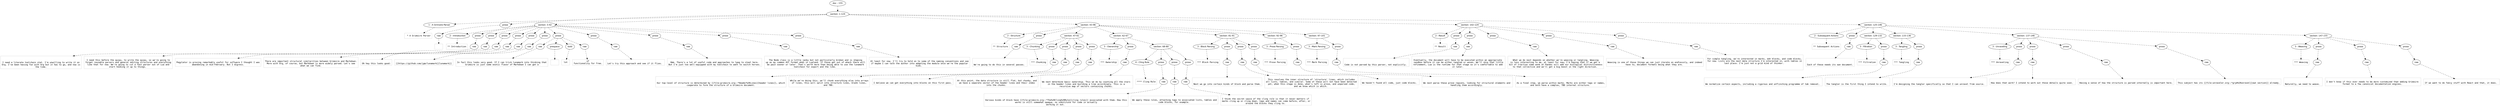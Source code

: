 digraph hierarchy {

node [fontname=Helvetica]
edge [style=dashed]

doc_0 [label="doc - 155"]


doc_0 -> { section_1}
{rank=same; section_1}

section_1 [label="section: 1-124"]


section_1 -> { header_2 prose_3 section_4 section_5 section_6 section_7}
{rank=same; header_2 prose_3 section_4 section_5 section_6 section_7}

header_2 [label="1 : A Grimoire Parser"]

prose_3 [label="prose"]

section_4 [label="section: 3-42"]

section_5 [label="section: 43-96"]

section_6 [label="section: 102-124"]

section_7 [label="section: 125-146"]


header_2 -> leaf_8
leaf_8  [color=Gray,shape=rectangle,fontname=Inconsolata,label=" * A Grimoire Parser"]
prose_3 -> { raw_9}
{rank=same; raw_9}

raw_9 [label="raw"]


raw_9 -> leaf_10
leaf_10  [color=Gray,shape=rectangle,fontname=Inconsolata,label="
"]
section_4 -> { header_11 prose_12 prose_13 prose_14 prose_15 prose_16 prose_17 prose_18 prose_19 prose_20 prose_21 prose_22}
{rank=same; header_11 prose_12 prose_13 prose_14 prose_15 prose_16 prose_17 prose_18 prose_19 prose_20 prose_21 prose_22}

header_11 [label="2 : Introduction"]

prose_12 [label="prose"]

prose_13 [label="prose"]

prose_14 [label="prose"]

prose_15 [label="prose"]

prose_16 [label="prose"]

prose_17 [label="prose"]

prose_18 [label="prose"]

prose_19 [label="prose"]

prose_20 [label="prose"]

prose_21 [label="prose"]

prose_22 [label="prose"]


header_11 -> leaf_23
leaf_23  [color=Gray,shape=rectangle,fontname=Inconsolata,label="** Introduction"]
prose_12 -> { raw_24}
{rank=same; raw_24}

raw_24 [label="raw"]


raw_24 -> leaf_25
leaf_25  [color=Gray,shape=rectangle,fontname=Inconsolata,label="

I need a literate toolchain stat. I'm unwilling to write it on
Org. I've been having fun with Org but it has to go, and now is
the time.
"]
prose_13 -> { raw_26}
{rank=same; raw_26}

raw_26 [label="raw"]


raw_26 -> leaf_27
leaf_27  [color=Gray,shape=rectangle,fontname=Inconsolata,label="
I need this before the quipu, to write the quipu, so we're going to
forget reusable parsers and general editing structures and everything
like that for now. We're going to cut a fast parser out of Lua and
start hooking it up to things. 
"]
prose_14 -> { raw_28}
{rank=same; raw_28}

raw_28 [label="raw"]


raw_28 -> leaf_29
leaf_29  [color=Gray,shape=rectangle,fontname=Inconsolata,label="
Pegylator is proving remarkably useful for software I thought I was
abandoning in mid-February. But I digress.
"]
prose_15 -> { raw_30}
{rank=same; raw_30}

raw_30 [label="raw"]


raw_30 -> leaf_31
leaf_31  [color=Gray,shape=rectangle,fontname=Inconsolata,label="
There are important structural similarities between Grimoire and Markdown.
More with Org, of course, but Markdown is more widely parsed. Let's see
what we can find.
"]
prose_16 -> { raw_32}
{rank=same; raw_32}

raw_32 [label="raw"]


raw_32 -> leaf_33
leaf_33  [color=Gray,shape=rectangle,fontname=Inconsolata,label="
Oh hey this looks good:
"]
prose_17 -> { raw_34}
{rank=same; raw_34}

raw_34 [label="raw"]


raw_34 -> leaf_35
leaf_35  [color=Gray,shape=rectangle,fontname=Inconsolata,label="
[[https://github.com/jgm/lunamark][lunamark]]
"]
prose_18 -> { raw_36 prespace_37 bold_38 raw_39}
{rank=same; raw_36 prespace_37 bold_38 raw_39}

raw_36 [label="raw"]

prespace_37 [label="prespace"]

bold_38 [label="bold"]

raw_39 [label="raw"]


raw_36 -> leaf_40
leaf_40  [color=Gray,shape=rectangle,fontname=Inconsolata,label="
In fact this looks very good. If I can trick lunamark into thinking that
Grimoire is just some exotic flavor of Markdown I can get a"]
prespace_37 -> leaf_41
leaf_41  [color=Gray,shape=rectangle,fontname=Inconsolata,label=" "]
bold_38 -> leaf_42
leaf_42  [color=Gray,shape=rectangle,fontname=Inconsolata,label="lot"]
raw_39 -> leaf_43
leaf_43  [color=Gray,shape=rectangle,fontname=Inconsolata,label=" of 
functionality for free.
"]
prose_19 -> { raw_44}
{rank=same; raw_44}

raw_44 [label="raw"]


raw_44 -> leaf_45
leaf_45  [color=Gray,shape=rectangle,fontname=Inconsolata,label="
Let's try this approach and see if it flies. 
"]
prose_20 -> { raw_46}
{rank=same; raw_46}

raw_46 [label="raw"]


raw_46 -> leaf_47
leaf_47  [color=Gray,shape=rectangle,fontname=Inconsolata,label="
Hmm. There's a lot of useful code and approaches to lpeg to steal here.
But I'm just too well-equipped with my toolchain to want to switch horses.
"]
prose_21 -> { raw_48}
{rank=same; raw_48}

raw_48 [label="raw"]


raw_48 -> leaf_49
leaf_49  [color=Gray,shape=rectangle,fontname=Inconsolata,label="
The Node class is a little janky but not particularly broken and is shaping
up as my common AST format when in Lualand. If those get out of whack there will
be pain sooner or later. That's worth more than being able to use the lunamark
toolchain for export and the like. 
"]
prose_22 -> { raw_50}
{rank=same; raw_50}

raw_50 [label="raw"]


raw_50 -> leaf_51
leaf_51  [color=Gray,shape=rectangle,fontname=Inconsolata,label="
At least for now. I'll try to hold on to some of the naming conventions and see
if maybe I can talk the author into adapting the module once we're the popular
kids. 
"]
section_5 -> { header_52 prose_53 section_54 section_55 section_56 section_57 section_58}
{rank=same; header_52 prose_53 section_54 section_55 section_56 section_57 section_58}

header_52 [label="2 : Structure"]

prose_53 [label="prose"]

section_54 [label="section: 47-61"]

section_55 [label="section: 62-67"]

section_56 [label="section: 81-91"]

section_57 [label="section: 92-96"]

section_58 [label="section: 97-101"]


header_52 -> leaf_59
leaf_59  [color=Gray,shape=rectangle,fontname=Inconsolata,label="** Structure"]
prose_53 -> { raw_60}
{rank=same; raw_60}

raw_60 [label="raw"]


raw_60 -> leaf_61
leaf_61  [color=Gray,shape=rectangle,fontname=Inconsolata,label="

We're going to do this in several passes. 
"]
section_54 -> { header_62 prose_63 prose_64 prose_65 prose_66}
{rank=same; header_62 prose_63 prose_64 prose_65 prose_66}

header_62 [label="3 : Chunking"]

prose_63 [label="prose"]

prose_64 [label="prose"]

prose_65 [label="prose"]

prose_66 [label="prose"]


header_62 -> leaf_67
leaf_67  [color=Gray,shape=rectangle,fontname=Inconsolata,label="*** Chunking"]
prose_63 -> { raw_68}
{rank=same; raw_68}

raw_68 [label="raw"]


raw_68 -> leaf_69
leaf_69  [color=Gray,shape=rectangle,fontname=Inconsolata,label="

Our top-level of structure is determined by [[file:grimoire.org::*Header%20Lines][header lines]], which
cooperate to form the structure of a Grimoire document.
"]
prose_64 -> { raw_70}
{rank=same; raw_70}

raw_70 [label="raw"]


raw_70 -> leaf_71
leaf_71  [color=Gray,shape=rectangle,fontname=Inconsolata,label="
While we're doing this, we'll chunk everything else into arrays
of lines, this will split into structure lines, blank lines,
and TBD. 
"]
prose_65 -> { raw_72}
{rank=same; raw_72}

raw_72 [label="raw"]


raw_72 -> leaf_73
leaf_73  [color=Gray,shape=rectangle,fontname=Inconsolata,label="
I believe we can get everything into blocks on this first pass.
"]
prose_66 -> { raw_74}
{rank=same; raw_74}

raw_74 [label="raw"]


raw_74 -> leaf_75
leaf_75  [color=Gray,shape=rectangle,fontname=Inconsolata,label="
At this point, the data structure is still flat, but chunky, and
we have a separate vector of the header lines and their index
into the chunks. 
"]
section_55 -> { header_76 prose_77 section_78}
{rank=same; header_76 prose_77 section_78}

header_76 [label="3 : Ownership"]

prose_77 [label="prose"]

section_78 [label="section: 68-80"]


header_76 -> leaf_79
leaf_79  [color=Gray,shape=rectangle,fontname=Inconsolata,label="*** Ownership"]
prose_77 -> { raw_80}
{rank=same; raw_80}

raw_80 [label="raw"]


raw_80 -> leaf_81
leaf_81  [color=Gray,shape=rectangle,fontname=Inconsolata,label="

We next determine basic ownership. This we do by counting all the stars 
in the header lines and building a tree accordingly. This is a 
recursive map of vectors containing chunks. 
"]
section_78 -> { header_82 prose_83 prose_84 prose_85}
{rank=same; header_82 prose_83 prose_84 prose_85}

header_82 [label="4 : Cling Rule"]

prose_83 [label="prose"]

prose_84 [label="prose"]

prose_85 [label="prose"]


header_82 -> leaf_86
leaf_86  [color=Gray,shape=rectangle,fontname=Inconsolata,label="**** Cling Rule"]
prose_83 -> { raw_87}
{rank=same; raw_87}

raw_87 [label="raw"]


raw_87 -> leaf_88
leaf_88  [color=Gray,shape=rectangle,fontname=Inconsolata,label="

Various kinds of block have [[file:grimoire.org::*The%20Cling%20Rule][cling rules]] associated with them. How this
works is still somewhat opaque, no substitute for code in actually
working it out. 
"]
prose_84 -> { raw_89}
{rank=same; raw_89}

raw_89 [label="raw"]


raw_89 -> leaf_90
leaf_90  [color=Gray,shape=rectangle,fontname=Inconsolata,label="
We apply these rules, attaching tags to associated lists, tables and
code blocks, for example. 
"]
prose_85 -> { raw_91}
{rank=same; raw_91}

raw_91 [label="raw"]


raw_91 -> leaf_92
leaf_92  [color=Gray,shape=rectangle,fontname=Inconsolata,label="
I think the secret sauce of the cling rule is that it never matters if 
marks cling up or cling down, tags and names can come before, after, or
around the blocks they cling to. 
"]
section_56 -> { header_93 prose_94 prose_95 prose_96}
{rank=same; header_93 prose_94 prose_95 prose_96}

header_93 [label="3 : Block Parsing"]

prose_94 [label="prose"]

prose_95 [label="prose"]

prose_96 [label="prose"]


header_93 -> leaf_97
leaf_97  [color=Gray,shape=rectangle,fontname=Inconsolata,label="*** Block Parsing"]
prose_94 -> { raw_98}
{rank=same; raw_98}

raw_98 [label="raw"]


raw_98 -> leaf_99
leaf_99  [color=Gray,shape=rectangle,fontname=Inconsolata,label="

Next we go into certain kinds of block and parse them.
"]
prose_95 -> { raw_100}
{rank=same; raw_100}

raw_100 [label="raw"]


raw_100 -> leaf_101
leaf_101  [color=Gray,shape=rectangle,fontname=Inconsolata,label="
This resolves the inner structure of 'structure' lines, which includes
all lists, tables, and similar. Some of these will not have been detected
yet, when this stage is done, what's left is prose, and unparsed code,
and we know which is which. 
"]
prose_96 -> { raw_102}
{rank=same; raw_102}

raw_102 [label="raw"]


raw_102 -> leaf_103
leaf_103  [color=Gray,shape=rectangle,fontname=Inconsolata,label="
We haven't found all code, just code blocks. 
"]
section_57 -> { header_104 prose_105}
{rank=same; header_104 prose_105}

header_104 [label="3 : Prose Parsing"]

prose_105 [label="prose"]


header_104 -> leaf_106
leaf_106  [color=Gray,shape=rectangle,fontname=Inconsolata,label="*** Prose Parsing"]
prose_105 -> { raw_107}
{rank=same; raw_107}

raw_107 [label="raw"]


raw_107 -> leaf_108
leaf_108  [color=Gray,shape=rectangle,fontname=Inconsolata,label="

We next parse these prose regions, looking for structural elements and 
handling them accordingly. 
"]
section_58 -> { header_109 prose_110}
{rank=same; header_109 prose_110}

header_109 [label="3 : Mark Parsing"]

prose_110 [label="prose"]


header_109 -> leaf_111
leaf_111  [color=Gray,shape=rectangle,fontname=Inconsolata,label="*** Mark Parsing"]
prose_110 -> { raw_112}
{rank=same; raw_112}

raw_112 [label="raw"]


raw_112 -> leaf_113
leaf_113  [color=Gray,shape=rectangle,fontname=Inconsolata,label="

As a final step, we parse within marks. Marks are either tags or names,
and both have a complex, TBD internal structure. 
"]
section_6 -> { header_114 prose_115 prose_116 prose_117 prose_118 prose_119}
{rank=same; header_114 prose_115 prose_116 prose_117 prose_118 prose_119}

header_114 [label="2 : Result"]

prose_115 [label="prose"]

prose_116 [label="prose"]

prose_117 [label="prose"]

prose_118 [label="prose"]

prose_119 [label="prose"]


header_114 -> leaf_120
leaf_120  [color=Gray,shape=rectangle,fontname=Inconsolata,label="** Result"]
prose_115 -> { raw_121}
{rank=same; raw_121}

raw_121 [label="raw"]


raw_121 -> leaf_122
leaf_122  [color=Gray,shape=rectangle,fontname=Inconsolata,label="

Code is not parsed by this parser, not explicitly. 
"]
prose_116 -> { raw_123}
{rank=same; raw_123}

raw_123 [label="raw"]


raw_123 -> leaf_124
leaf_124  [color=Gray,shape=rectangle,fontname=Inconsolata,label="
Eventually, the document will have to be executed within an appropriate 
sandbox before it can be either tangled or woven. We'll skip that little
refinement, Lua is the runtime for that stage so it's comfortable to add 
it later. 
"]
prose_117 -> { raw_125}
{rank=same; raw_125}

raw_125 [label="raw"]


raw_125 -> leaf_126
leaf_126  [color=Gray,shape=rectangle,fontname=Inconsolata,label="
What we do next depends on whether we're weaving or tangling. Weaving
is less interesting to me, at least for now; I'm hoping that if we get a 
bit of traction some wonk at Pandoc will add our biological distinctiveness
to that collective and we'll get a big boost in the right direction. 
"]
prose_118 -> { raw_127}
{rank=same; raw_127}

raw_127 [label="raw"]


raw_127 -> leaf_128
leaf_128  [color=Gray,shape=rectangle,fontname=Inconsolata,label="
Weaving is one of those things we can just iterate on endlesssly, and indeed
have to, document formats being what they are. 
"]
prose_119 -> { raw_129}
{rank=same; raw_129}

raw_129 [label="raw"]


raw_129 -> leaf_130
leaf_130  [color=Gray,shape=rectangle,fontname=Inconsolata,label="
For simple tangling, we're interested in marks, edn blocks, and code blocks,
for now. Lists are the next data structure I'm interested in, with tables in
last place. I'm just not a grid kind of thinker. 


"]
section_7 -> { header_131 prose_132 section_133 section_134 section_135 section_136}
{rank=same; header_131 prose_132 section_133 section_134 section_135 section_136}

header_131 [label="2 : Subsequent Actions"]

prose_132 [label="prose"]

section_133 [label="section: 129-132"]

section_134 [label="section: 133-136"]

section_135 [label="section: 137-146"]

section_136 [label="section: 147-155"]


header_131 -> leaf_137
leaf_137  [color=Gray,shape=rectangle,fontname=Inconsolata,label="** Subsequent Actions"]
prose_132 -> { raw_138}
{rank=same; raw_138}

raw_138 [label="raw"]


raw_138 -> leaf_139
leaf_139  [color=Gray,shape=rectangle,fontname=Inconsolata,label="

Each of these needs its own document.
"]
section_133 -> { header_140 prose_141}
{rank=same; header_140 prose_141}

header_140 [label="3 : Filtration"]

prose_141 [label="prose"]


header_140 -> leaf_142
leaf_142  [color=Gray,shape=rectangle,fontname=Inconsolata,label="*** Filtration"]
prose_141 -> { raw_143}
{rank=same; raw_143}

raw_143 [label="raw"]


raw_143 -> leaf_144
leaf_144  [color=Gray,shape=rectangle,fontname=Inconsolata,label="

We normalize certain aspects, including a rigorous and unflinching programme of tab removal. 
"]
section_134 -> { header_145 prose_146}
{rank=same; header_145 prose_146}

header_145 [label="3 : Tangling"]

prose_146 [label="prose"]


header_145 -> leaf_147
leaf_147  [color=Gray,shape=rectangle,fontname=Inconsolata,label="*** Tangling"]
prose_146 -> { raw_148}
{rank=same; raw_148}

raw_148 [label="raw"]


raw_148 -> leaf_149
leaf_149  [color=Gray,shape=rectangle,fontname=Inconsolata,label="

The tangler is the first thing I intend to write. 
"]
section_135 -> { header_150 prose_151 prose_152 prose_153 prose_154}
{rank=same; header_150 prose_151 prose_152 prose_153 prose_154}

header_150 [label="3 : Unraveling"]

prose_151 [label="prose"]

prose_152 [label="prose"]

prose_153 [label="prose"]

prose_154 [label="prose"]


header_150 -> leaf_155
leaf_155  [color=Gray,shape=rectangle,fontname=Inconsolata,label="*** Unraveling"]
prose_151 -> { raw_156}
{rank=same; raw_156}

raw_156 [label="raw"]


raw_156 -> leaf_157
leaf_157  [color=Gray,shape=rectangle,fontname=Inconsolata,label="

I'm designing the tangler specifically so that I can unravel from source. 
"]
prose_152 -> { raw_158}
{rank=same; raw_158}

raw_158 [label="raw"]


raw_158 -> leaf_159
leaf_159  [color=Gray,shape=rectangle,fontname=Inconsolata,label="
How does that work? I intend to work out those details quite soon. 
"]
prose_153 -> { raw_160}
{rank=same; raw_160}

raw_160 [label="raw"]


raw_160 -> leaf_161
leaf_161  [color=Gray,shape=rectangle,fontname=Inconsolata,label="
Having a sense of how the structure is parsed internally is important here.
"]
prose_154 -> { raw_162}
{rank=same; raw_162}

raw_162 [label="raw"]


raw_162 -> leaf_163
leaf_163  [color=Gray,shape=rectangle,fontname=Inconsolata,label="
This subject has its [[file:unraveler.org::*grym%20unravel][own section]] already.
"]
section_136 -> { header_164 prose_165 prose_166 prose_167}
{rank=same; header_164 prose_165 prose_166 prose_167}

header_164 [label="3 : Weaving"]

prose_165 [label="prose"]

prose_166 [label="prose"]

prose_167 [label="prose"]


header_164 -> leaf_168
leaf_168  [color=Gray,shape=rectangle,fontname=Inconsolata,label="*** Weaving"]
prose_165 -> { raw_169}
{rank=same; raw_169}

raw_169 [label="raw"]


raw_169 -> leaf_170
leaf_170  [color=Gray,shape=rectangle,fontname=Inconsolata,label="

Naturally, we need to weave. 
"]
prose_166 -> { raw_171}
{rank=same; raw_171}

raw_171 [label="raw"]


raw_171 -> leaf_172
leaf_172  [color=Gray,shape=rectangle,fontname=Inconsolata,label="
I don't know if this ever needs to be more customized than adding Grimoire 
format to a few canonical documentation engines. 
"]
prose_167 -> { raw_173}
{rank=same; raw_173}

raw_173 [label="raw"]


raw_173 -> leaf_174
leaf_174  [color=Gray,shape=rectangle,fontname=Inconsolata,label="
If we want to do fancy stuff with React and that, it does. 
"]

}
